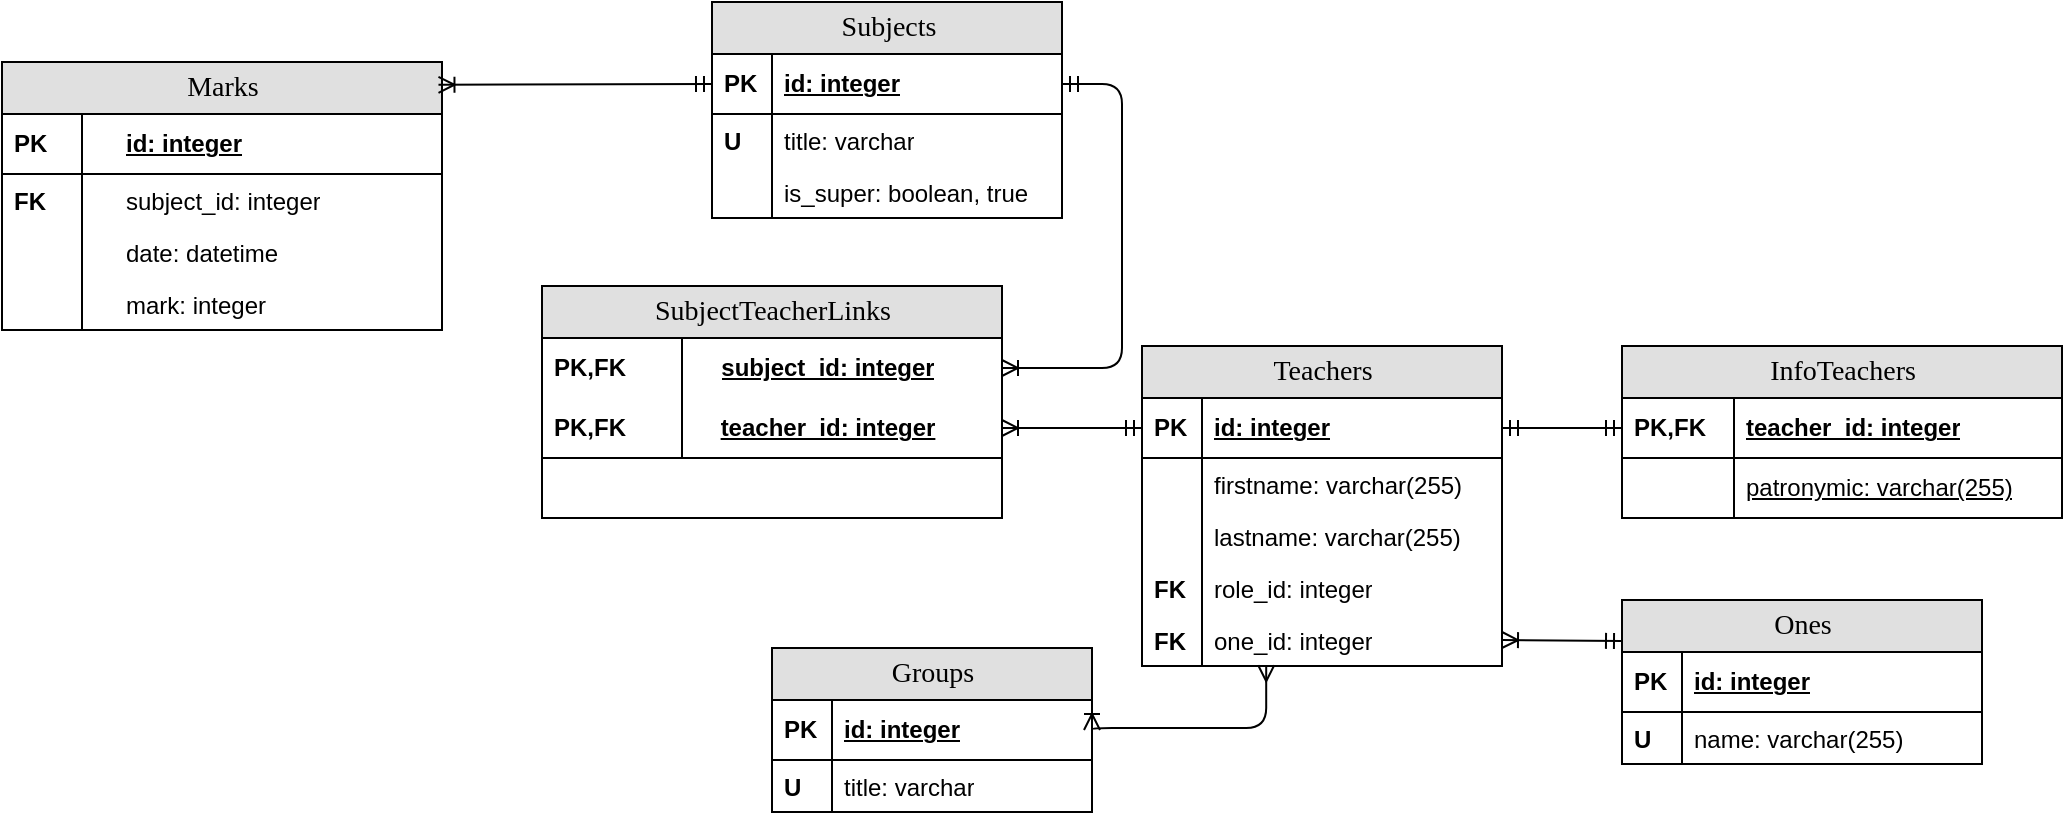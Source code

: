 <mxfile version="21.7.5" type="device" pages="2">
  <diagram name="Page-1" id="e56a1550-8fbb-45ad-956c-1786394a9013">
    <mxGraphModel dx="821" dy="523" grid="1" gridSize="10" guides="1" tooltips="1" connect="1" arrows="1" fold="1" page="1" pageScale="1" pageWidth="1100" pageHeight="850" background="none" math="0" shadow="0">
      <root>
        <mxCell id="0" />
        <mxCell id="1" parent="0" />
        <mxCell id="Pl81qxV0gTwA9zBYsx-d-1" value="Marks" style="swimlane;html=1;fontStyle=0;childLayout=stackLayout;horizontal=1;startSize=26;fillColor=#e0e0e0;horizontalStack=0;resizeParent=1;resizeLast=0;collapsible=1;marginBottom=0;swimlaneFillColor=#ffffff;align=center;rounded=0;shadow=0;comic=0;labelBackgroundColor=none;strokeWidth=1;fontFamily=Verdana;fontSize=14" parent="1" vertex="1">
          <mxGeometry x="35" y="90" width="220" height="134" as="geometry" />
        </mxCell>
        <mxCell id="Pl81qxV0gTwA9zBYsx-d-4" value="id: integer" style="shape=partialRectangle;top=0;left=0;right=0;bottom=1;html=1;align=left;verticalAlign=middle;fillColor=none;spacingLeft=60;spacingRight=4;whiteSpace=wrap;overflow=hidden;rotatable=0;points=[[0,0.5],[1,0.5]];portConstraint=eastwest;dropTarget=0;fontStyle=5;" parent="Pl81qxV0gTwA9zBYsx-d-1" vertex="1">
          <mxGeometry y="26" width="220" height="30" as="geometry" />
        </mxCell>
        <mxCell id="Pl81qxV0gTwA9zBYsx-d-5" value="PK" style="shape=partialRectangle;fontStyle=1;top=0;left=0;bottom=0;html=1;fillColor=none;align=left;verticalAlign=middle;spacingLeft=4;spacingRight=4;whiteSpace=wrap;overflow=hidden;rotatable=0;points=[];portConstraint=eastwest;part=1;" parent="Pl81qxV0gTwA9zBYsx-d-4" vertex="1" connectable="0">
          <mxGeometry width="40" height="30" as="geometry" />
        </mxCell>
        <mxCell id="Pl81qxV0gTwA9zBYsx-d-25" value="subject_id: integer" style="shape=partialRectangle;top=0;left=0;right=0;bottom=0;html=1;align=left;verticalAlign=top;fillColor=none;spacingLeft=60;spacingRight=4;whiteSpace=wrap;overflow=hidden;rotatable=0;points=[[0,0.5],[1,0.5]];portConstraint=eastwest;dropTarget=0;" parent="Pl81qxV0gTwA9zBYsx-d-1" vertex="1">
          <mxGeometry y="56" width="220" height="26" as="geometry" />
        </mxCell>
        <mxCell id="Pl81qxV0gTwA9zBYsx-d-26" value="&lt;b&gt;FK&lt;/b&gt;" style="shape=partialRectangle;top=0;left=0;bottom=0;html=1;fillColor=none;align=left;verticalAlign=top;spacingLeft=4;spacingRight=4;whiteSpace=wrap;overflow=hidden;rotatable=0;points=[];portConstraint=eastwest;part=1;" parent="Pl81qxV0gTwA9zBYsx-d-25" vertex="1" connectable="0">
          <mxGeometry width="40" height="26" as="geometry" />
        </mxCell>
        <mxCell id="yXRxFqNja7yqJTCHDVsf-1" value="date: datetime" style="shape=partialRectangle;top=0;left=0;right=0;bottom=0;html=1;align=left;verticalAlign=top;fillColor=none;spacingLeft=60;spacingRight=4;whiteSpace=wrap;overflow=hidden;rotatable=0;points=[[0,0.5],[1,0.5]];portConstraint=eastwest;dropTarget=0;" parent="Pl81qxV0gTwA9zBYsx-d-1" vertex="1">
          <mxGeometry y="82" width="220" height="26" as="geometry" />
        </mxCell>
        <mxCell id="yXRxFqNja7yqJTCHDVsf-2" value="" style="shape=partialRectangle;top=0;left=0;bottom=0;html=1;fillColor=none;align=left;verticalAlign=top;spacingLeft=4;spacingRight=4;whiteSpace=wrap;overflow=hidden;rotatable=0;points=[];portConstraint=eastwest;part=1;" parent="yXRxFqNja7yqJTCHDVsf-1" vertex="1" connectable="0">
          <mxGeometry width="40" height="26" as="geometry" />
        </mxCell>
        <mxCell id="yXRxFqNja7yqJTCHDVsf-3" value="mark: integer" style="shape=partialRectangle;top=0;left=0;right=0;bottom=0;html=1;align=left;verticalAlign=top;fillColor=none;spacingLeft=60;spacingRight=4;whiteSpace=wrap;overflow=hidden;rotatable=0;points=[[0,0.5],[1,0.5]];portConstraint=eastwest;dropTarget=0;" parent="Pl81qxV0gTwA9zBYsx-d-1" vertex="1">
          <mxGeometry y="108" width="220" height="26" as="geometry" />
        </mxCell>
        <mxCell id="yXRxFqNja7yqJTCHDVsf-4" value="" style="shape=partialRectangle;top=0;left=0;bottom=0;html=1;fillColor=none;align=left;verticalAlign=top;spacingLeft=4;spacingRight=4;whiteSpace=wrap;overflow=hidden;rotatable=0;points=[];portConstraint=eastwest;part=1;" parent="yXRxFqNja7yqJTCHDVsf-3" vertex="1" connectable="0">
          <mxGeometry width="40" height="26" as="geometry" />
        </mxCell>
        <mxCell id="Pl81qxV0gTwA9zBYsx-d-31" value="Subjects" style="swimlane;html=1;fontStyle=0;childLayout=stackLayout;horizontal=1;startSize=26;fillColor=#e0e0e0;horizontalStack=0;resizeParent=1;resizeLast=0;collapsible=1;marginBottom=0;swimlaneFillColor=#ffffff;align=center;rounded=0;shadow=0;comic=0;labelBackgroundColor=none;strokeWidth=1;fontFamily=Verdana;fontSize=14" parent="1" vertex="1">
          <mxGeometry x="390" y="60" width="175" height="108" as="geometry" />
        </mxCell>
        <mxCell id="Pl81qxV0gTwA9zBYsx-d-32" value="id: integer" style="shape=partialRectangle;top=0;left=0;right=0;bottom=1;html=1;align=left;verticalAlign=middle;fillColor=none;spacingLeft=34;spacingRight=4;whiteSpace=wrap;overflow=hidden;rotatable=0;points=[[0,0.5],[1,0.5]];portConstraint=eastwest;dropTarget=0;fontStyle=5;" parent="Pl81qxV0gTwA9zBYsx-d-31" vertex="1">
          <mxGeometry y="26" width="175" height="30" as="geometry" />
        </mxCell>
        <mxCell id="Pl81qxV0gTwA9zBYsx-d-33" value="&lt;b&gt;PK&lt;/b&gt;" style="shape=partialRectangle;top=0;left=0;bottom=0;html=1;fillColor=none;align=left;verticalAlign=middle;spacingLeft=4;spacingRight=4;whiteSpace=wrap;overflow=hidden;rotatable=0;points=[];portConstraint=eastwest;part=1;" parent="Pl81qxV0gTwA9zBYsx-d-32" vertex="1" connectable="0">
          <mxGeometry width="30" height="30" as="geometry" />
        </mxCell>
        <mxCell id="Pl81qxV0gTwA9zBYsx-d-34" value="title: varchar" style="shape=partialRectangle;top=0;left=0;right=0;bottom=0;html=1;align=left;verticalAlign=top;fillColor=none;spacingLeft=34;spacingRight=4;whiteSpace=wrap;overflow=hidden;rotatable=0;points=[[0,0.5],[1,0.5]];portConstraint=eastwest;dropTarget=0;" parent="Pl81qxV0gTwA9zBYsx-d-31" vertex="1">
          <mxGeometry y="56" width="175" height="26" as="geometry" />
        </mxCell>
        <mxCell id="Pl81qxV0gTwA9zBYsx-d-35" value="&lt;b&gt;U&lt;/b&gt;" style="shape=partialRectangle;top=0;left=0;bottom=0;html=1;fillColor=none;align=left;verticalAlign=top;spacingLeft=4;spacingRight=4;whiteSpace=wrap;overflow=hidden;rotatable=0;points=[];portConstraint=eastwest;part=1;" parent="Pl81qxV0gTwA9zBYsx-d-34" vertex="1" connectable="0">
          <mxGeometry width="30" height="26" as="geometry" />
        </mxCell>
        <mxCell id="UQPXLGu7it05YzHKIolZ-1" value="is_super: boolean, true" style="shape=partialRectangle;top=0;left=0;right=0;bottom=0;html=1;align=left;verticalAlign=top;fillColor=none;spacingLeft=34;spacingRight=4;whiteSpace=wrap;overflow=hidden;rotatable=0;points=[[0,0.5],[1,0.5]];portConstraint=eastwest;dropTarget=0;" vertex="1" parent="Pl81qxV0gTwA9zBYsx-d-31">
          <mxGeometry y="82" width="175" height="26" as="geometry" />
        </mxCell>
        <mxCell id="UQPXLGu7it05YzHKIolZ-2" value="" style="shape=partialRectangle;top=0;left=0;bottom=0;html=1;fillColor=none;align=left;verticalAlign=top;spacingLeft=4;spacingRight=4;whiteSpace=wrap;overflow=hidden;rotatable=0;points=[];portConstraint=eastwest;part=1;" vertex="1" connectable="0" parent="UQPXLGu7it05YzHKIolZ-1">
          <mxGeometry width="30" height="26" as="geometry" />
        </mxCell>
        <mxCell id="Pl81qxV0gTwA9zBYsx-d-42" value="" style="html=1;endArrow=ERoneToMany;startArrow=ERmandOne;labelBackgroundColor=none;fontFamily=Verdana;fontSize=14;entryX=0.992;entryY=0.085;exitX=0;exitY=0.5;exitDx=0;exitDy=0;entryDx=0;entryDy=0;entryPerimeter=0;" parent="1" source="Pl81qxV0gTwA9zBYsx-d-32" target="Pl81qxV0gTwA9zBYsx-d-1" edge="1">
          <mxGeometry width="100" height="100" relative="1" as="geometry">
            <mxPoint x="355" y="204" as="sourcePoint" />
            <mxPoint x="355" y="42" as="targetPoint" />
          </mxGeometry>
        </mxCell>
        <mxCell id="Pl81qxV0gTwA9zBYsx-d-43" value="Teachers" style="swimlane;html=1;fontStyle=0;childLayout=stackLayout;horizontal=1;startSize=26;fillColor=#e0e0e0;horizontalStack=0;resizeParent=1;resizeLast=0;collapsible=1;marginBottom=0;swimlaneFillColor=#ffffff;align=center;rounded=0;shadow=0;comic=0;labelBackgroundColor=none;strokeWidth=1;fontFamily=Verdana;fontSize=14" parent="1" vertex="1">
          <mxGeometry x="605" y="232" width="180" height="160" as="geometry" />
        </mxCell>
        <mxCell id="Pl81qxV0gTwA9zBYsx-d-44" value="id: integer" style="shape=partialRectangle;top=0;left=0;right=0;bottom=1;html=1;align=left;verticalAlign=middle;fillColor=none;spacingLeft=34;spacingRight=4;whiteSpace=wrap;overflow=hidden;rotatable=0;points=[[0,0.5],[1,0.5]];portConstraint=eastwest;dropTarget=0;fontStyle=5;" parent="Pl81qxV0gTwA9zBYsx-d-43" vertex="1">
          <mxGeometry y="26" width="180" height="30" as="geometry" />
        </mxCell>
        <mxCell id="Pl81qxV0gTwA9zBYsx-d-45" value="&lt;b&gt;PK&lt;/b&gt;" style="shape=partialRectangle;top=0;left=0;bottom=0;html=1;fillColor=none;align=left;verticalAlign=middle;spacingLeft=4;spacingRight=4;whiteSpace=wrap;overflow=hidden;rotatable=0;points=[];portConstraint=eastwest;part=1;" parent="Pl81qxV0gTwA9zBYsx-d-44" vertex="1" connectable="0">
          <mxGeometry width="30" height="30" as="geometry" />
        </mxCell>
        <mxCell id="Pl81qxV0gTwA9zBYsx-d-46" value="firstname: varchar(255)" style="shape=partialRectangle;top=0;left=0;right=0;bottom=0;html=1;align=left;verticalAlign=top;fillColor=none;spacingLeft=34;spacingRight=4;whiteSpace=wrap;overflow=hidden;rotatable=0;points=[[0,0.5],[1,0.5]];portConstraint=eastwest;dropTarget=0;" parent="Pl81qxV0gTwA9zBYsx-d-43" vertex="1">
          <mxGeometry y="56" width="180" height="26" as="geometry" />
        </mxCell>
        <mxCell id="Pl81qxV0gTwA9zBYsx-d-47" value="" style="shape=partialRectangle;top=0;left=0;bottom=0;html=1;fillColor=none;align=left;verticalAlign=top;spacingLeft=4;spacingRight=4;whiteSpace=wrap;overflow=hidden;rotatable=0;points=[];portConstraint=eastwest;part=1;" parent="Pl81qxV0gTwA9zBYsx-d-46" vertex="1" connectable="0">
          <mxGeometry width="30" height="26" as="geometry" />
        </mxCell>
        <mxCell id="yXRxFqNja7yqJTCHDVsf-5" value="lastname: varchar(255)" style="shape=partialRectangle;top=0;left=0;right=0;bottom=0;html=1;align=left;verticalAlign=top;fillColor=none;spacingLeft=34;spacingRight=4;whiteSpace=wrap;overflow=hidden;rotatable=0;points=[[0,0.5],[1,0.5]];portConstraint=eastwest;dropTarget=0;" parent="Pl81qxV0gTwA9zBYsx-d-43" vertex="1">
          <mxGeometry y="82" width="180" height="26" as="geometry" />
        </mxCell>
        <mxCell id="yXRxFqNja7yqJTCHDVsf-6" value="" style="shape=partialRectangle;top=0;left=0;bottom=0;html=1;fillColor=none;align=left;verticalAlign=top;spacingLeft=4;spacingRight=4;whiteSpace=wrap;overflow=hidden;rotatable=0;points=[];portConstraint=eastwest;part=1;" parent="yXRxFqNja7yqJTCHDVsf-5" vertex="1" connectable="0">
          <mxGeometry width="30" height="26" as="geometry" />
        </mxCell>
        <mxCell id="Lowe_d0R_Fm6Ya92kwyl-1" value="role_id: integer" style="shape=partialRectangle;top=0;left=0;right=0;bottom=0;html=1;align=left;verticalAlign=top;fillColor=none;spacingLeft=34;spacingRight=4;whiteSpace=wrap;overflow=hidden;rotatable=0;points=[[0,0.5],[1,0.5]];portConstraint=eastwest;dropTarget=0;" parent="Pl81qxV0gTwA9zBYsx-d-43" vertex="1">
          <mxGeometry y="108" width="180" height="26" as="geometry" />
        </mxCell>
        <mxCell id="Lowe_d0R_Fm6Ya92kwyl-2" value="&lt;b style=&quot;border-color: var(--border-color);&quot;&gt;FK&lt;/b&gt;" style="shape=partialRectangle;top=0;left=0;bottom=0;html=1;fillColor=none;align=left;verticalAlign=top;spacingLeft=4;spacingRight=4;whiteSpace=wrap;overflow=hidden;rotatable=0;points=[];portConstraint=eastwest;part=1;" parent="Lowe_d0R_Fm6Ya92kwyl-1" vertex="1" connectable="0">
          <mxGeometry width="30" height="26" as="geometry" />
        </mxCell>
        <mxCell id="p1HZ9HXT_6eqMXgBFaD7-9" value="one_id: integer" style="shape=partialRectangle;top=0;left=0;right=0;bottom=0;html=1;align=left;verticalAlign=top;fillColor=none;spacingLeft=34;spacingRight=4;whiteSpace=wrap;overflow=hidden;rotatable=0;points=[[0,0.5],[1,0.5]];portConstraint=eastwest;dropTarget=0;" parent="Pl81qxV0gTwA9zBYsx-d-43" vertex="1">
          <mxGeometry y="134" width="180" height="26" as="geometry" />
        </mxCell>
        <mxCell id="p1HZ9HXT_6eqMXgBFaD7-10" value="&lt;b style=&quot;border-color: var(--border-color);&quot;&gt;FK&lt;/b&gt;" style="shape=partialRectangle;top=0;left=0;bottom=0;html=1;fillColor=none;align=left;verticalAlign=top;spacingLeft=4;spacingRight=4;whiteSpace=wrap;overflow=hidden;rotatable=0;points=[];portConstraint=eastwest;part=1;" parent="p1HZ9HXT_6eqMXgBFaD7-9" vertex="1" connectable="0">
          <mxGeometry width="30" height="26" as="geometry" />
        </mxCell>
        <mxCell id="Pl81qxV0gTwA9zBYsx-d-49" value="SubjectTeacherLinks" style="swimlane;html=1;fontStyle=0;childLayout=stackLayout;horizontal=1;startSize=26;fillColor=#e0e0e0;horizontalStack=0;resizeParent=1;resizeLast=0;collapsible=1;marginBottom=0;swimlaneFillColor=#ffffff;align=center;rounded=0;shadow=0;comic=0;labelBackgroundColor=none;strokeWidth=1;fontFamily=Verdana;fontSize=14" parent="1" vertex="1">
          <mxGeometry x="305" y="202" width="230" height="116" as="geometry" />
        </mxCell>
        <mxCell id="Pl81qxV0gTwA9zBYsx-d-57" value="subject_id: integer" style="shape=partialRectangle;top=0;left=0;right=0;bottom=0;html=1;align=center;verticalAlign=middle;fillColor=none;spacingLeft=60;spacingRight=4;whiteSpace=wrap;overflow=hidden;rotatable=0;points=[[0,0.5],[1,0.5]];portConstraint=eastwest;dropTarget=0;fontStyle=5;strokeColor=default;strokeWidth=1;" parent="Pl81qxV0gTwA9zBYsx-d-49" vertex="1">
          <mxGeometry y="26" width="230" height="30" as="geometry" />
        </mxCell>
        <mxCell id="Pl81qxV0gTwA9zBYsx-d-58" value="PK,FK" style="shape=partialRectangle;fontStyle=1;top=0;left=0;bottom=0;html=1;fillColor=none;align=left;verticalAlign=middle;spacingLeft=4;spacingRight=4;whiteSpace=wrap;overflow=hidden;rotatable=0;points=[];portConstraint=eastwest;part=1;" parent="Pl81qxV0gTwA9zBYsx-d-57" vertex="1" connectable="0">
          <mxGeometry width="70" height="30" as="geometry" />
        </mxCell>
        <mxCell id="Pl81qxV0gTwA9zBYsx-d-61" value="teacher_id: integer" style="shape=partialRectangle;top=0;left=0;right=0;bottom=1;html=1;align=center;verticalAlign=middle;fillColor=none;spacingLeft=60;spacingRight=4;whiteSpace=wrap;overflow=hidden;rotatable=0;points=[[0,0.5],[1,0.5]];portConstraint=eastwest;dropTarget=0;fontStyle=5;" parent="Pl81qxV0gTwA9zBYsx-d-49" vertex="1">
          <mxGeometry y="56" width="230" height="30" as="geometry" />
        </mxCell>
        <mxCell id="Pl81qxV0gTwA9zBYsx-d-62" value="PK,FK" style="shape=partialRectangle;fontStyle=1;top=0;left=0;bottom=0;html=1;fillColor=none;align=left;verticalAlign=middle;spacingLeft=4;spacingRight=4;whiteSpace=wrap;overflow=hidden;rotatable=0;points=[];portConstraint=eastwest;part=1;" parent="Pl81qxV0gTwA9zBYsx-d-61" vertex="1" connectable="0">
          <mxGeometry width="70" height="30" as="geometry" />
        </mxCell>
        <mxCell id="Pl81qxV0gTwA9zBYsx-d-63" style="shape=partialRectangle;top=0;left=0;right=0;bottom=1;html=1;align=left;verticalAlign=middle;fillColor=none;spacingLeft=60;spacingRight=4;whiteSpace=wrap;overflow=hidden;rotatable=0;points=[[0,0.5],[1,0.5]];portConstraint=eastwest;dropTarget=0;fontStyle=5;" parent="Pl81qxV0gTwA9zBYsx-d-49" vertex="1">
          <mxGeometry y="86" width="230" height="30" as="geometry" />
        </mxCell>
        <mxCell id="Pl81qxV0gTwA9zBYsx-d-64" value="" style="html=1;endArrow=ERoneToMany;startArrow=ERmandOne;labelBackgroundColor=none;fontFamily=Verdana;fontSize=14;entryX=1;entryY=0.5;exitX=0;exitY=0.5;exitDx=0;exitDy=0;entryDx=0;entryDy=0;" parent="1" source="Pl81qxV0gTwA9zBYsx-d-44" target="Pl81qxV0gTwA9zBYsx-d-61" edge="1">
          <mxGeometry width="100" height="100" relative="1" as="geometry">
            <mxPoint x="585" y="166" as="sourcePoint" />
            <mxPoint x="465" y="194" as="targetPoint" />
          </mxGeometry>
        </mxCell>
        <mxCell id="Pl81qxV0gTwA9zBYsx-d-65" value="" style="html=1;endArrow=ERmandOne;startArrow=ERoneToMany;labelBackgroundColor=none;fontFamily=Verdana;fontSize=14;exitX=1;exitY=0.5;exitDx=0;exitDy=0;edgeStyle=orthogonalEdgeStyle;entryX=1;entryY=0.5;entryDx=0;entryDy=0;startFill=0;endFill=0;" parent="1" source="Pl81qxV0gTwA9zBYsx-d-57" target="Pl81qxV0gTwA9zBYsx-d-32" edge="1">
          <mxGeometry width="100" height="100" relative="1" as="geometry">
            <mxPoint x="665" y="203" as="sourcePoint" />
            <mxPoint x="625" y="162" as="targetPoint" />
            <Array as="points">
              <mxPoint x="595" y="243" />
              <mxPoint x="595" y="101" />
            </Array>
          </mxGeometry>
        </mxCell>
        <mxCell id="kJc0wMjmsfLOusIpjbjP-1" value="InfoTeachers" style="swimlane;html=1;fontStyle=0;childLayout=stackLayout;horizontal=1;startSize=26;fillColor=#e0e0e0;horizontalStack=0;resizeParent=1;resizeLast=0;collapsible=1;marginBottom=0;swimlaneFillColor=#ffffff;align=center;rounded=0;shadow=0;comic=0;labelBackgroundColor=none;strokeWidth=1;fontFamily=Verdana;fontSize=14" parent="1" vertex="1">
          <mxGeometry x="845" y="232" width="220" height="86" as="geometry" />
        </mxCell>
        <mxCell id="kJc0wMjmsfLOusIpjbjP-10" value="teacher_id: integer" style="shape=partialRectangle;top=0;left=0;right=0;bottom=1;html=1;align=left;verticalAlign=middle;fillColor=none;spacingLeft=60;spacingRight=4;whiteSpace=wrap;overflow=hidden;rotatable=0;points=[[0,0.5],[1,0.5]];portConstraint=eastwest;dropTarget=0;fontStyle=5;" parent="kJc0wMjmsfLOusIpjbjP-1" vertex="1">
          <mxGeometry y="26" width="220" height="30" as="geometry" />
        </mxCell>
        <mxCell id="kJc0wMjmsfLOusIpjbjP-11" value="PK,FK" style="shape=partialRectangle;fontStyle=1;top=0;left=0;bottom=0;html=1;fillColor=none;align=left;verticalAlign=middle;spacingLeft=4;spacingRight=4;whiteSpace=wrap;overflow=hidden;rotatable=0;points=[];portConstraint=eastwest;part=1;" parent="kJc0wMjmsfLOusIpjbjP-10" vertex="1" connectable="0">
          <mxGeometry width="56" height="30" as="geometry" />
        </mxCell>
        <mxCell id="kJc0wMjmsfLOusIpjbjP-12" value="&lt;span style=&quot;font-weight: normal;&quot;&gt;patronymic: varchar(255)&lt;/span&gt;" style="shape=partialRectangle;top=0;left=0;right=0;bottom=1;html=1;align=left;verticalAlign=middle;fillColor=none;spacingLeft=60;spacingRight=4;whiteSpace=wrap;overflow=hidden;rotatable=0;points=[[0,0.5],[1,0.5]];portConstraint=eastwest;dropTarget=0;fontStyle=5;strokeColor=none;" parent="kJc0wMjmsfLOusIpjbjP-1" vertex="1">
          <mxGeometry y="56" width="220" height="30" as="geometry" />
        </mxCell>
        <mxCell id="kJc0wMjmsfLOusIpjbjP-13" value="" style="shape=partialRectangle;fontStyle=1;top=0;left=0;bottom=0;html=1;fillColor=none;align=left;verticalAlign=middle;spacingLeft=4;spacingRight=4;whiteSpace=wrap;overflow=hidden;rotatable=0;points=[];portConstraint=eastwest;part=1;" parent="kJc0wMjmsfLOusIpjbjP-12" vertex="1" connectable="0">
          <mxGeometry width="56" height="30" as="geometry" />
        </mxCell>
        <mxCell id="kJc0wMjmsfLOusIpjbjP-14" value="" style="html=1;endArrow=ERmandOne;startArrow=ERmandOne;labelBackgroundColor=none;fontFamily=Verdana;fontSize=14;entryX=1;entryY=0.5;exitX=0;exitY=0.5;exitDx=0;exitDy=0;entryDx=0;entryDy=0;endFill=0;" parent="1" source="kJc0wMjmsfLOusIpjbjP-10" target="Pl81qxV0gTwA9zBYsx-d-44" edge="1">
          <mxGeometry width="100" height="100" relative="1" as="geometry">
            <mxPoint x="895" y="342" as="sourcePoint" />
            <mxPoint x="795" y="342" as="targetPoint" />
          </mxGeometry>
        </mxCell>
        <mxCell id="kJc0wMjmsfLOusIpjbjP-24" value="Groups" style="swimlane;html=1;fontStyle=0;childLayout=stackLayout;horizontal=1;startSize=26;fillColor=#e0e0e0;horizontalStack=0;resizeParent=1;resizeLast=0;collapsible=1;marginBottom=0;swimlaneFillColor=#ffffff;align=center;rounded=0;shadow=0;comic=0;labelBackgroundColor=none;strokeWidth=1;fontFamily=Verdana;fontSize=14" parent="1" vertex="1">
          <mxGeometry x="420" y="383" width="160" height="82" as="geometry" />
        </mxCell>
        <mxCell id="kJc0wMjmsfLOusIpjbjP-25" value="id: integer" style="shape=partialRectangle;top=0;left=0;right=0;bottom=1;html=1;align=left;verticalAlign=middle;fillColor=none;spacingLeft=34;spacingRight=4;whiteSpace=wrap;overflow=hidden;rotatable=0;points=[[0,0.5],[1,0.5]];portConstraint=eastwest;dropTarget=0;fontStyle=5;" parent="kJc0wMjmsfLOusIpjbjP-24" vertex="1">
          <mxGeometry y="26" width="160" height="30" as="geometry" />
        </mxCell>
        <mxCell id="kJc0wMjmsfLOusIpjbjP-26" value="&lt;b&gt;PK&lt;/b&gt;" style="shape=partialRectangle;top=0;left=0;bottom=0;html=1;fillColor=none;align=left;verticalAlign=middle;spacingLeft=4;spacingRight=4;whiteSpace=wrap;overflow=hidden;rotatable=0;points=[];portConstraint=eastwest;part=1;" parent="kJc0wMjmsfLOusIpjbjP-25" vertex="1" connectable="0">
          <mxGeometry width="30" height="30" as="geometry" />
        </mxCell>
        <mxCell id="kJc0wMjmsfLOusIpjbjP-27" value="title: varchar" style="shape=partialRectangle;top=0;left=0;right=0;bottom=0;html=1;align=left;verticalAlign=top;fillColor=none;spacingLeft=34;spacingRight=4;whiteSpace=wrap;overflow=hidden;rotatable=0;points=[[0,0.5],[1,0.5]];portConstraint=eastwest;dropTarget=0;" parent="kJc0wMjmsfLOusIpjbjP-24" vertex="1">
          <mxGeometry y="56" width="160" height="26" as="geometry" />
        </mxCell>
        <mxCell id="kJc0wMjmsfLOusIpjbjP-28" value="&lt;b&gt;U&lt;/b&gt;" style="shape=partialRectangle;top=0;left=0;bottom=0;html=1;fillColor=none;align=left;verticalAlign=top;spacingLeft=4;spacingRight=4;whiteSpace=wrap;overflow=hidden;rotatable=0;points=[];portConstraint=eastwest;part=1;" parent="kJc0wMjmsfLOusIpjbjP-27" vertex="1" connectable="0">
          <mxGeometry width="30" height="26" as="geometry" />
        </mxCell>
        <mxCell id="kJc0wMjmsfLOusIpjbjP-44" value="" style="html=1;endArrow=ERoneToMany;startArrow=ERmany;labelBackgroundColor=none;fontFamily=Verdana;fontSize=14;edgeStyle=orthogonalEdgeStyle;entryX=1;entryY=0.5;entryDx=0;entryDy=0;startFill=0;endFill=0;exitX=0.345;exitY=0.987;exitDx=0;exitDy=0;exitPerimeter=0;" parent="1" source="p1HZ9HXT_6eqMXgBFaD7-9" target="kJc0wMjmsfLOusIpjbjP-25" edge="1">
          <mxGeometry width="100" height="100" relative="1" as="geometry">
            <mxPoint x="675" y="412" as="sourcePoint" />
            <mxPoint x="655" y="484" as="targetPoint" />
            <Array as="points">
              <mxPoint x="667" y="423" />
            </Array>
          </mxGeometry>
        </mxCell>
        <mxCell id="PZCMd8fUv6X3ywGyx6ez-1" value="Ones" style="swimlane;html=1;fontStyle=0;childLayout=stackLayout;horizontal=1;startSize=26;fillColor=#e0e0e0;horizontalStack=0;resizeParent=1;resizeLast=0;collapsible=1;marginBottom=0;swimlaneFillColor=#ffffff;align=center;rounded=0;shadow=0;comic=0;labelBackgroundColor=none;strokeWidth=1;fontFamily=Verdana;fontSize=14" parent="1" vertex="1">
          <mxGeometry x="845" y="359" width="180" height="82" as="geometry" />
        </mxCell>
        <mxCell id="PZCMd8fUv6X3ywGyx6ez-2" value="id: integer" style="shape=partialRectangle;top=0;left=0;right=0;bottom=1;html=1;align=left;verticalAlign=middle;fillColor=none;spacingLeft=34;spacingRight=4;whiteSpace=wrap;overflow=hidden;rotatable=0;points=[[0,0.5],[1,0.5]];portConstraint=eastwest;dropTarget=0;fontStyle=5;" parent="PZCMd8fUv6X3ywGyx6ez-1" vertex="1">
          <mxGeometry y="26" width="180" height="30" as="geometry" />
        </mxCell>
        <mxCell id="PZCMd8fUv6X3ywGyx6ez-3" value="&lt;b&gt;PK&lt;/b&gt;" style="shape=partialRectangle;top=0;left=0;bottom=0;html=1;fillColor=none;align=left;verticalAlign=middle;spacingLeft=4;spacingRight=4;whiteSpace=wrap;overflow=hidden;rotatable=0;points=[];portConstraint=eastwest;part=1;" parent="PZCMd8fUv6X3ywGyx6ez-2" vertex="1" connectable="0">
          <mxGeometry width="30" height="30" as="geometry" />
        </mxCell>
        <mxCell id="PZCMd8fUv6X3ywGyx6ez-4" value="name: varchar(255)" style="shape=partialRectangle;top=0;left=0;right=0;bottom=0;html=1;align=left;verticalAlign=top;fillColor=none;spacingLeft=34;spacingRight=4;whiteSpace=wrap;overflow=hidden;rotatable=0;points=[[0,0.5],[1,0.5]];portConstraint=eastwest;dropTarget=0;" parent="PZCMd8fUv6X3ywGyx6ez-1" vertex="1">
          <mxGeometry y="56" width="180" height="26" as="geometry" />
        </mxCell>
        <mxCell id="PZCMd8fUv6X3ywGyx6ez-5" value="&lt;b&gt;U&lt;/b&gt;" style="shape=partialRectangle;top=0;left=0;bottom=0;html=1;fillColor=none;align=left;verticalAlign=top;spacingLeft=4;spacingRight=4;whiteSpace=wrap;overflow=hidden;rotatable=0;points=[];portConstraint=eastwest;part=1;" parent="PZCMd8fUv6X3ywGyx6ez-4" vertex="1" connectable="0">
          <mxGeometry width="30" height="26" as="geometry" />
        </mxCell>
        <mxCell id="PZCMd8fUv6X3ywGyx6ez-6" value="" style="html=1;endArrow=ERoneToMany;startArrow=ERmandOne;labelBackgroundColor=none;fontFamily=Verdana;fontSize=14;entryX=1;entryY=0.5;exitX=0;exitY=0.25;exitDx=0;exitDy=0;entryDx=0;entryDy=0;" parent="1" source="PZCMd8fUv6X3ywGyx6ez-1" target="p1HZ9HXT_6eqMXgBFaD7-9" edge="1">
          <mxGeometry width="100" height="100" relative="1" as="geometry">
            <mxPoint x="840" y="440" as="sourcePoint" />
            <mxPoint x="770" y="440" as="targetPoint" />
          </mxGeometry>
        </mxCell>
      </root>
    </mxGraphModel>
  </diagram>
  <diagram id="_qRT9DB5e9rWe48j42IU" name="Page-2">
    <mxGraphModel dx="780" dy="497" grid="1" gridSize="10" guides="1" tooltips="1" connect="1" arrows="1" fold="1" page="1" pageScale="1" pageWidth="1169" pageHeight="827" math="0" shadow="0">
      <root>
        <mxCell id="0" />
        <mxCell id="1" parent="0" />
        <mxCell id="oAjQXERYM9QyZDi4KKt8-10" value="Roles" style="swimlane;html=1;fontStyle=0;childLayout=stackLayout;horizontal=1;startSize=26;fillColor=#e0e0e0;horizontalStack=0;resizeParent=1;resizeLast=0;collapsible=1;marginBottom=0;swimlaneFillColor=#ffffff;align=center;rounded=0;shadow=0;comic=0;labelBackgroundColor=none;strokeWidth=1;fontFamily=Verdana;fontSize=14" parent="1" vertex="1">
          <mxGeometry x="770" y="326" width="180" height="82" as="geometry" />
        </mxCell>
        <mxCell id="oAjQXERYM9QyZDi4KKt8-11" value="id: integer" style="shape=partialRectangle;top=0;left=0;right=0;bottom=1;html=1;align=left;verticalAlign=middle;fillColor=none;spacingLeft=34;spacingRight=4;whiteSpace=wrap;overflow=hidden;rotatable=0;points=[[0,0.5],[1,0.5]];portConstraint=eastwest;dropTarget=0;fontStyle=5;" parent="oAjQXERYM9QyZDi4KKt8-10" vertex="1">
          <mxGeometry y="26" width="180" height="30" as="geometry" />
        </mxCell>
        <mxCell id="oAjQXERYM9QyZDi4KKt8-12" value="&lt;b&gt;PK&lt;/b&gt;" style="shape=partialRectangle;top=0;left=0;bottom=0;html=1;fillColor=none;align=left;verticalAlign=middle;spacingLeft=4;spacingRight=4;whiteSpace=wrap;overflow=hidden;rotatable=0;points=[];portConstraint=eastwest;part=1;" parent="oAjQXERYM9QyZDi4KKt8-11" vertex="1" connectable="0">
          <mxGeometry width="30" height="30" as="geometry" />
        </mxCell>
        <mxCell id="oAjQXERYM9QyZDi4KKt8-13" value="name: varchar(255)" style="shape=partialRectangle;top=0;left=0;right=0;bottom=0;html=1;align=left;verticalAlign=top;fillColor=none;spacingLeft=34;spacingRight=4;whiteSpace=wrap;overflow=hidden;rotatable=0;points=[[0,0.5],[1,0.5]];portConstraint=eastwest;dropTarget=0;" parent="oAjQXERYM9QyZDi4KKt8-10" vertex="1">
          <mxGeometry y="56" width="180" height="26" as="geometry" />
        </mxCell>
        <mxCell id="oAjQXERYM9QyZDi4KKt8-14" value="&lt;b&gt;U&lt;/b&gt;" style="shape=partialRectangle;top=0;left=0;bottom=0;html=1;fillColor=none;align=left;verticalAlign=top;spacingLeft=4;spacingRight=4;whiteSpace=wrap;overflow=hidden;rotatable=0;points=[];portConstraint=eastwest;part=1;" parent="oAjQXERYM9QyZDi4KKt8-13" vertex="1" connectable="0">
          <mxGeometry width="30" height="26" as="geometry" />
        </mxCell>
        <mxCell id="oAjQXERYM9QyZDi4KKt8-15" value="" style="html=1;endArrow=ERoneToMany;startArrow=ERmandOne;labelBackgroundColor=none;fontFamily=Verdana;fontSize=14;entryX=1;entryY=0.5;exitX=0;exitY=0.5;exitDx=0;exitDy=0;entryDx=0;entryDy=0;" parent="1" source="oAjQXERYM9QyZDi4KKt8-11" target="dNbkCEoLtjBM6MmACO4A-8" edge="1">
          <mxGeometry width="100" height="100" relative="1" as="geometry">
            <mxPoint x="710" y="424" as="sourcePoint" />
            <mxPoint x="700" y="367" as="targetPoint" />
          </mxGeometry>
        </mxCell>
        <mxCell id="bN_4rSgn6_ewJutwGiTM-1" value="Records" style="swimlane;html=1;fontStyle=0;childLayout=stackLayout;horizontal=1;startSize=26;fillColor=#e0e0e0;horizontalStack=0;resizeParent=1;resizeLast=0;collapsible=1;marginBottom=0;swimlaneFillColor=#ffffff;align=center;rounded=0;shadow=0;comic=0;labelBackgroundColor=none;strokeWidth=1;fontFamily=Verdana;fontSize=14" parent="1" vertex="1">
          <mxGeometry x="770" y="192" width="180" height="108" as="geometry" />
        </mxCell>
        <mxCell id="bN_4rSgn6_ewJutwGiTM-2" value="id: integer" style="shape=partialRectangle;top=0;left=0;right=0;bottom=1;html=1;align=left;verticalAlign=middle;fillColor=none;spacingLeft=34;spacingRight=4;whiteSpace=wrap;overflow=hidden;rotatable=0;points=[[0,0.5],[1,0.5]];portConstraint=eastwest;dropTarget=0;fontStyle=5;" parent="bN_4rSgn6_ewJutwGiTM-1" vertex="1">
          <mxGeometry y="26" width="180" height="30" as="geometry" />
        </mxCell>
        <mxCell id="bN_4rSgn6_ewJutwGiTM-3" value="&lt;b&gt;PK&lt;/b&gt;" style="shape=partialRectangle;top=0;left=0;bottom=0;html=1;fillColor=none;align=left;verticalAlign=middle;spacingLeft=4;spacingRight=4;whiteSpace=wrap;overflow=hidden;rotatable=0;points=[];portConstraint=eastwest;part=1;" parent="bN_4rSgn6_ewJutwGiTM-2" vertex="1" connectable="0">
          <mxGeometry width="30" height="30" as="geometry" />
        </mxCell>
        <mxCell id="bN_4rSgn6_ewJutwGiTM-4" value="name: varchar(255)" style="shape=partialRectangle;top=0;left=0;right=0;bottom=0;html=1;align=left;verticalAlign=top;fillColor=none;spacingLeft=34;spacingRight=4;whiteSpace=wrap;overflow=hidden;rotatable=0;points=[[0,0.5],[1,0.5]];portConstraint=eastwest;dropTarget=0;" parent="bN_4rSgn6_ewJutwGiTM-1" vertex="1">
          <mxGeometry y="56" width="180" height="26" as="geometry" />
        </mxCell>
        <mxCell id="bN_4rSgn6_ewJutwGiTM-5" value="" style="shape=partialRectangle;top=0;left=0;bottom=0;html=1;fillColor=none;align=left;verticalAlign=top;spacingLeft=4;spacingRight=4;whiteSpace=wrap;overflow=hidden;rotatable=0;points=[];portConstraint=eastwest;part=1;" parent="bN_4rSgn6_ewJutwGiTM-4" vertex="1" connectable="0">
          <mxGeometry width="30" height="26" as="geometry" />
        </mxCell>
        <mxCell id="bN_4rSgn6_ewJutwGiTM-8" value="owner_id: integer" style="shape=partialRectangle;top=0;left=0;right=0;bottom=0;html=1;align=left;verticalAlign=top;fillColor=none;spacingLeft=34;spacingRight=4;whiteSpace=wrap;overflow=hidden;rotatable=0;points=[[0,0.5],[1,0.5]];portConstraint=eastwest;dropTarget=0;" parent="bN_4rSgn6_ewJutwGiTM-1" vertex="1">
          <mxGeometry y="82" width="180" height="26" as="geometry" />
        </mxCell>
        <mxCell id="bN_4rSgn6_ewJutwGiTM-9" value="&lt;b style=&quot;border-color: var(--border-color);&quot;&gt;FK&lt;/b&gt;" style="shape=partialRectangle;top=0;left=0;bottom=0;html=1;fillColor=none;align=left;verticalAlign=top;spacingLeft=4;spacingRight=4;whiteSpace=wrap;overflow=hidden;rotatable=0;points=[];portConstraint=eastwest;part=1;" parent="bN_4rSgn6_ewJutwGiTM-8" vertex="1" connectable="0">
          <mxGeometry width="30" height="26" as="geometry" />
        </mxCell>
        <mxCell id="bN_4rSgn6_ewJutwGiTM-11" value="" style="html=1;endArrow=ERoneToMany;startArrow=ERmandOne;labelBackgroundColor=none;fontFamily=Verdana;fontSize=14;entryX=0;entryY=0.5;exitX=1;exitY=0.5;exitDx=0;exitDy=0;entryDx=0;entryDy=0;" parent="1" source="dNbkCEoLtjBM6MmACO4A-2" target="bN_4rSgn6_ewJutwGiTM-8" edge="1">
          <mxGeometry width="100" height="100" relative="1" as="geometry">
            <mxPoint x="700" y="289" as="sourcePoint" />
            <mxPoint x="740" y="258" as="targetPoint" />
          </mxGeometry>
        </mxCell>
        <mxCell id="dNbkCEoLtjBM6MmACO4A-1" value="Teachers" style="swimlane;html=1;fontStyle=0;childLayout=stackLayout;horizontal=1;startSize=26;fillColor=#e0e0e0;horizontalStack=0;resizeParent=1;resizeLast=0;collapsible=1;marginBottom=0;swimlaneFillColor=#ffffff;align=center;rounded=0;shadow=0;comic=0;labelBackgroundColor=none;strokeWidth=1;fontFamily=Verdana;fontSize=14" parent="1" vertex="1">
          <mxGeometry x="510" y="246" width="180" height="160" as="geometry" />
        </mxCell>
        <mxCell id="dNbkCEoLtjBM6MmACO4A-2" value="id: integer" style="shape=partialRectangle;top=0;left=0;right=0;bottom=1;html=1;align=left;verticalAlign=middle;fillColor=none;spacingLeft=34;spacingRight=4;whiteSpace=wrap;overflow=hidden;rotatable=0;points=[[0,0.5],[1,0.5]];portConstraint=eastwest;dropTarget=0;fontStyle=5;" parent="dNbkCEoLtjBM6MmACO4A-1" vertex="1">
          <mxGeometry y="26" width="180" height="30" as="geometry" />
        </mxCell>
        <mxCell id="dNbkCEoLtjBM6MmACO4A-3" value="&lt;b&gt;PK&lt;/b&gt;" style="shape=partialRectangle;top=0;left=0;bottom=0;html=1;fillColor=none;align=left;verticalAlign=middle;spacingLeft=4;spacingRight=4;whiteSpace=wrap;overflow=hidden;rotatable=0;points=[];portConstraint=eastwest;part=1;" parent="dNbkCEoLtjBM6MmACO4A-2" vertex="1" connectable="0">
          <mxGeometry width="30" height="30" as="geometry" />
        </mxCell>
        <mxCell id="dNbkCEoLtjBM6MmACO4A-4" value="firstname: varchar(255)" style="shape=partialRectangle;top=0;left=0;right=0;bottom=0;html=1;align=left;verticalAlign=top;fillColor=none;spacingLeft=34;spacingRight=4;whiteSpace=wrap;overflow=hidden;rotatable=0;points=[[0,0.5],[1,0.5]];portConstraint=eastwest;dropTarget=0;" parent="dNbkCEoLtjBM6MmACO4A-1" vertex="1">
          <mxGeometry y="56" width="180" height="26" as="geometry" />
        </mxCell>
        <mxCell id="dNbkCEoLtjBM6MmACO4A-5" value="" style="shape=partialRectangle;top=0;left=0;bottom=0;html=1;fillColor=none;align=left;verticalAlign=top;spacingLeft=4;spacingRight=4;whiteSpace=wrap;overflow=hidden;rotatable=0;points=[];portConstraint=eastwest;part=1;" parent="dNbkCEoLtjBM6MmACO4A-4" vertex="1" connectable="0">
          <mxGeometry width="30" height="26" as="geometry" />
        </mxCell>
        <mxCell id="dNbkCEoLtjBM6MmACO4A-6" value="lastname: varchar(255)" style="shape=partialRectangle;top=0;left=0;right=0;bottom=0;html=1;align=left;verticalAlign=top;fillColor=none;spacingLeft=34;spacingRight=4;whiteSpace=wrap;overflow=hidden;rotatable=0;points=[[0,0.5],[1,0.5]];portConstraint=eastwest;dropTarget=0;" parent="dNbkCEoLtjBM6MmACO4A-1" vertex="1">
          <mxGeometry y="82" width="180" height="26" as="geometry" />
        </mxCell>
        <mxCell id="dNbkCEoLtjBM6MmACO4A-7" value="" style="shape=partialRectangle;top=0;left=0;bottom=0;html=1;fillColor=none;align=left;verticalAlign=top;spacingLeft=4;spacingRight=4;whiteSpace=wrap;overflow=hidden;rotatable=0;points=[];portConstraint=eastwest;part=1;" parent="dNbkCEoLtjBM6MmACO4A-6" vertex="1" connectable="0">
          <mxGeometry width="30" height="26" as="geometry" />
        </mxCell>
        <mxCell id="dNbkCEoLtjBM6MmACO4A-8" value="role_id: integer" style="shape=partialRectangle;top=0;left=0;right=0;bottom=0;html=1;align=left;verticalAlign=top;fillColor=none;spacingLeft=34;spacingRight=4;whiteSpace=wrap;overflow=hidden;rotatable=0;points=[[0,0.5],[1,0.5]];portConstraint=eastwest;dropTarget=0;" parent="dNbkCEoLtjBM6MmACO4A-1" vertex="1">
          <mxGeometry y="108" width="180" height="26" as="geometry" />
        </mxCell>
        <mxCell id="dNbkCEoLtjBM6MmACO4A-9" value="&lt;b style=&quot;border-color: var(--border-color);&quot;&gt;FK&lt;/b&gt;" style="shape=partialRectangle;top=0;left=0;bottom=0;html=1;fillColor=none;align=left;verticalAlign=top;spacingLeft=4;spacingRight=4;whiteSpace=wrap;overflow=hidden;rotatable=0;points=[];portConstraint=eastwest;part=1;" parent="dNbkCEoLtjBM6MmACO4A-8" vertex="1" connectable="0">
          <mxGeometry width="30" height="26" as="geometry" />
        </mxCell>
        <mxCell id="dNbkCEoLtjBM6MmACO4A-10" value="one_id: integer" style="shape=partialRectangle;top=0;left=0;right=0;bottom=0;html=1;align=left;verticalAlign=top;fillColor=none;spacingLeft=34;spacingRight=4;whiteSpace=wrap;overflow=hidden;rotatable=0;points=[[0,0.5],[1,0.5]];portConstraint=eastwest;dropTarget=0;" parent="dNbkCEoLtjBM6MmACO4A-1" vertex="1">
          <mxGeometry y="134" width="180" height="26" as="geometry" />
        </mxCell>
        <mxCell id="dNbkCEoLtjBM6MmACO4A-11" value="&lt;b style=&quot;border-color: var(--border-color);&quot;&gt;FK&lt;/b&gt;" style="shape=partialRectangle;top=0;left=0;bottom=0;html=1;fillColor=none;align=left;verticalAlign=top;spacingLeft=4;spacingRight=4;whiteSpace=wrap;overflow=hidden;rotatable=0;points=[];portConstraint=eastwest;part=1;" parent="dNbkCEoLtjBM6MmACO4A-10" vertex="1" connectable="0">
          <mxGeometry width="30" height="26" as="geometry" />
        </mxCell>
      </root>
    </mxGraphModel>
  </diagram>
</mxfile>
